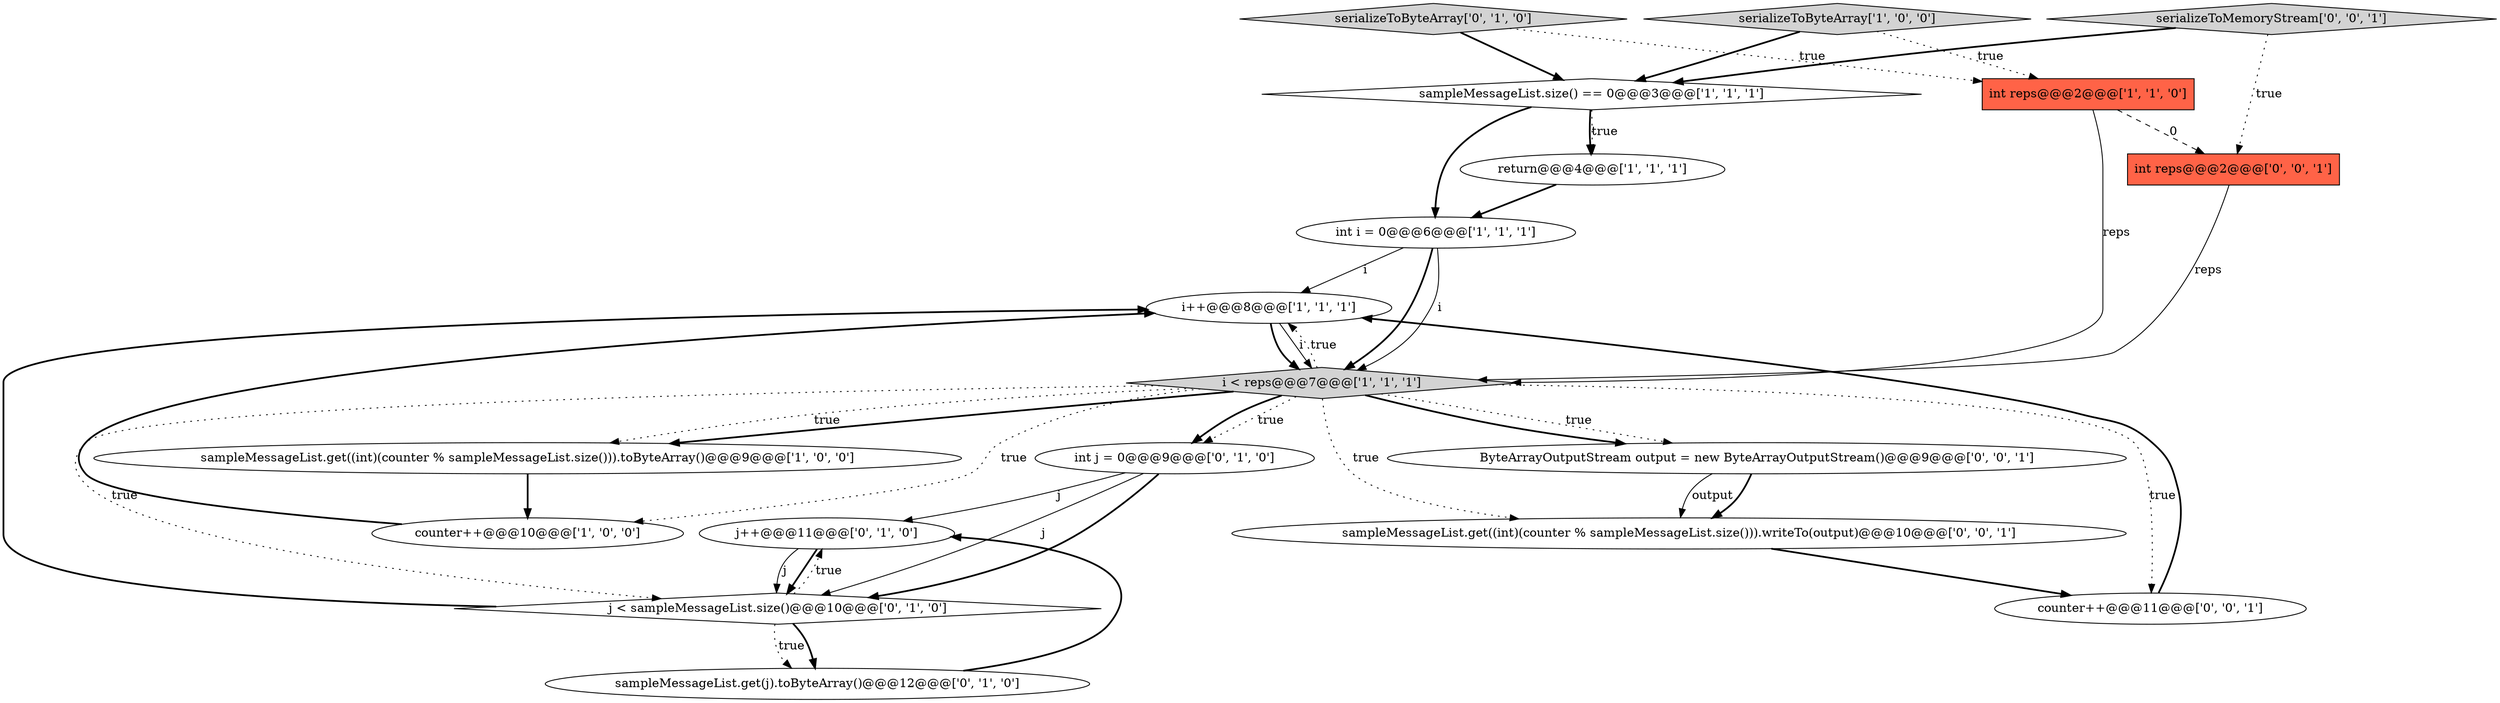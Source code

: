 digraph {
6 [style = filled, label = "return@@@4@@@['1', '1', '1']", fillcolor = white, shape = ellipse image = "AAA0AAABBB1BBB"];
9 [style = filled, label = "j++@@@11@@@['0', '1', '0']", fillcolor = white, shape = ellipse image = "AAA1AAABBB2BBB"];
11 [style = filled, label = "sampleMessageList.get(j).toByteArray()@@@12@@@['0', '1', '0']", fillcolor = white, shape = ellipse image = "AAA1AAABBB2BBB"];
15 [style = filled, label = "ByteArrayOutputStream output = new ByteArrayOutputStream()@@@9@@@['0', '0', '1']", fillcolor = white, shape = ellipse image = "AAA0AAABBB3BBB"];
1 [style = filled, label = "int reps@@@2@@@['1', '1', '0']", fillcolor = tomato, shape = box image = "AAA0AAABBB1BBB"];
0 [style = filled, label = "serializeToByteArray['1', '0', '0']", fillcolor = lightgray, shape = diamond image = "AAA0AAABBB1BBB"];
10 [style = filled, label = "serializeToByteArray['0', '1', '0']", fillcolor = lightgray, shape = diamond image = "AAA0AAABBB2BBB"];
2 [style = filled, label = "i++@@@8@@@['1', '1', '1']", fillcolor = white, shape = ellipse image = "AAA0AAABBB1BBB"];
5 [style = filled, label = "counter++@@@10@@@['1', '0', '0']", fillcolor = white, shape = ellipse image = "AAA0AAABBB1BBB"];
16 [style = filled, label = "counter++@@@11@@@['0', '0', '1']", fillcolor = white, shape = ellipse image = "AAA0AAABBB3BBB"];
13 [style = filled, label = "int j = 0@@@9@@@['0', '1', '0']", fillcolor = white, shape = ellipse image = "AAA0AAABBB2BBB"];
7 [style = filled, label = "i < reps@@@7@@@['1', '1', '1']", fillcolor = lightgray, shape = diamond image = "AAA0AAABBB1BBB"];
14 [style = filled, label = "sampleMessageList.get((int)(counter % sampleMessageList.size())).writeTo(output)@@@10@@@['0', '0', '1']", fillcolor = white, shape = ellipse image = "AAA0AAABBB3BBB"];
18 [style = filled, label = "int reps@@@2@@@['0', '0', '1']", fillcolor = tomato, shape = box image = "AAA0AAABBB3BBB"];
8 [style = filled, label = "sampleMessageList.size() == 0@@@3@@@['1', '1', '1']", fillcolor = white, shape = diamond image = "AAA0AAABBB1BBB"];
12 [style = filled, label = "j < sampleMessageList.size()@@@10@@@['0', '1', '0']", fillcolor = white, shape = diamond image = "AAA0AAABBB2BBB"];
4 [style = filled, label = "int i = 0@@@6@@@['1', '1', '1']", fillcolor = white, shape = ellipse image = "AAA0AAABBB1BBB"];
3 [style = filled, label = "sampleMessageList.get((int)(counter % sampleMessageList.size())).toByteArray()@@@9@@@['1', '0', '0']", fillcolor = white, shape = ellipse image = "AAA0AAABBB1BBB"];
17 [style = filled, label = "serializeToMemoryStream['0', '0', '1']", fillcolor = lightgray, shape = diamond image = "AAA0AAABBB3BBB"];
7->2 [style = dotted, label="true"];
5->2 [style = bold, label=""];
17->18 [style = dotted, label="true"];
15->14 [style = solid, label="output"];
0->1 [style = dotted, label="true"];
1->18 [style = dashed, label="0"];
10->1 [style = dotted, label="true"];
4->7 [style = bold, label=""];
6->4 [style = bold, label=""];
14->16 [style = bold, label=""];
8->4 [style = bold, label=""];
18->7 [style = solid, label="reps"];
1->7 [style = solid, label="reps"];
2->7 [style = bold, label=""];
13->9 [style = solid, label="j"];
12->11 [style = dotted, label="true"];
12->2 [style = bold, label=""];
7->12 [style = dotted, label="true"];
8->6 [style = dotted, label="true"];
10->8 [style = bold, label=""];
7->13 [style = dotted, label="true"];
11->9 [style = bold, label=""];
0->8 [style = bold, label=""];
8->6 [style = bold, label=""];
4->7 [style = solid, label="i"];
13->12 [style = solid, label="j"];
3->5 [style = bold, label=""];
7->5 [style = dotted, label="true"];
7->3 [style = bold, label=""];
7->13 [style = bold, label=""];
16->2 [style = bold, label=""];
4->2 [style = solid, label="i"];
13->12 [style = bold, label=""];
12->9 [style = dotted, label="true"];
2->7 [style = solid, label="i"];
15->14 [style = bold, label=""];
7->14 [style = dotted, label="true"];
7->15 [style = dotted, label="true"];
17->8 [style = bold, label=""];
9->12 [style = solid, label="j"];
12->11 [style = bold, label=""];
7->15 [style = bold, label=""];
7->16 [style = dotted, label="true"];
7->3 [style = dotted, label="true"];
9->12 [style = bold, label=""];
}
